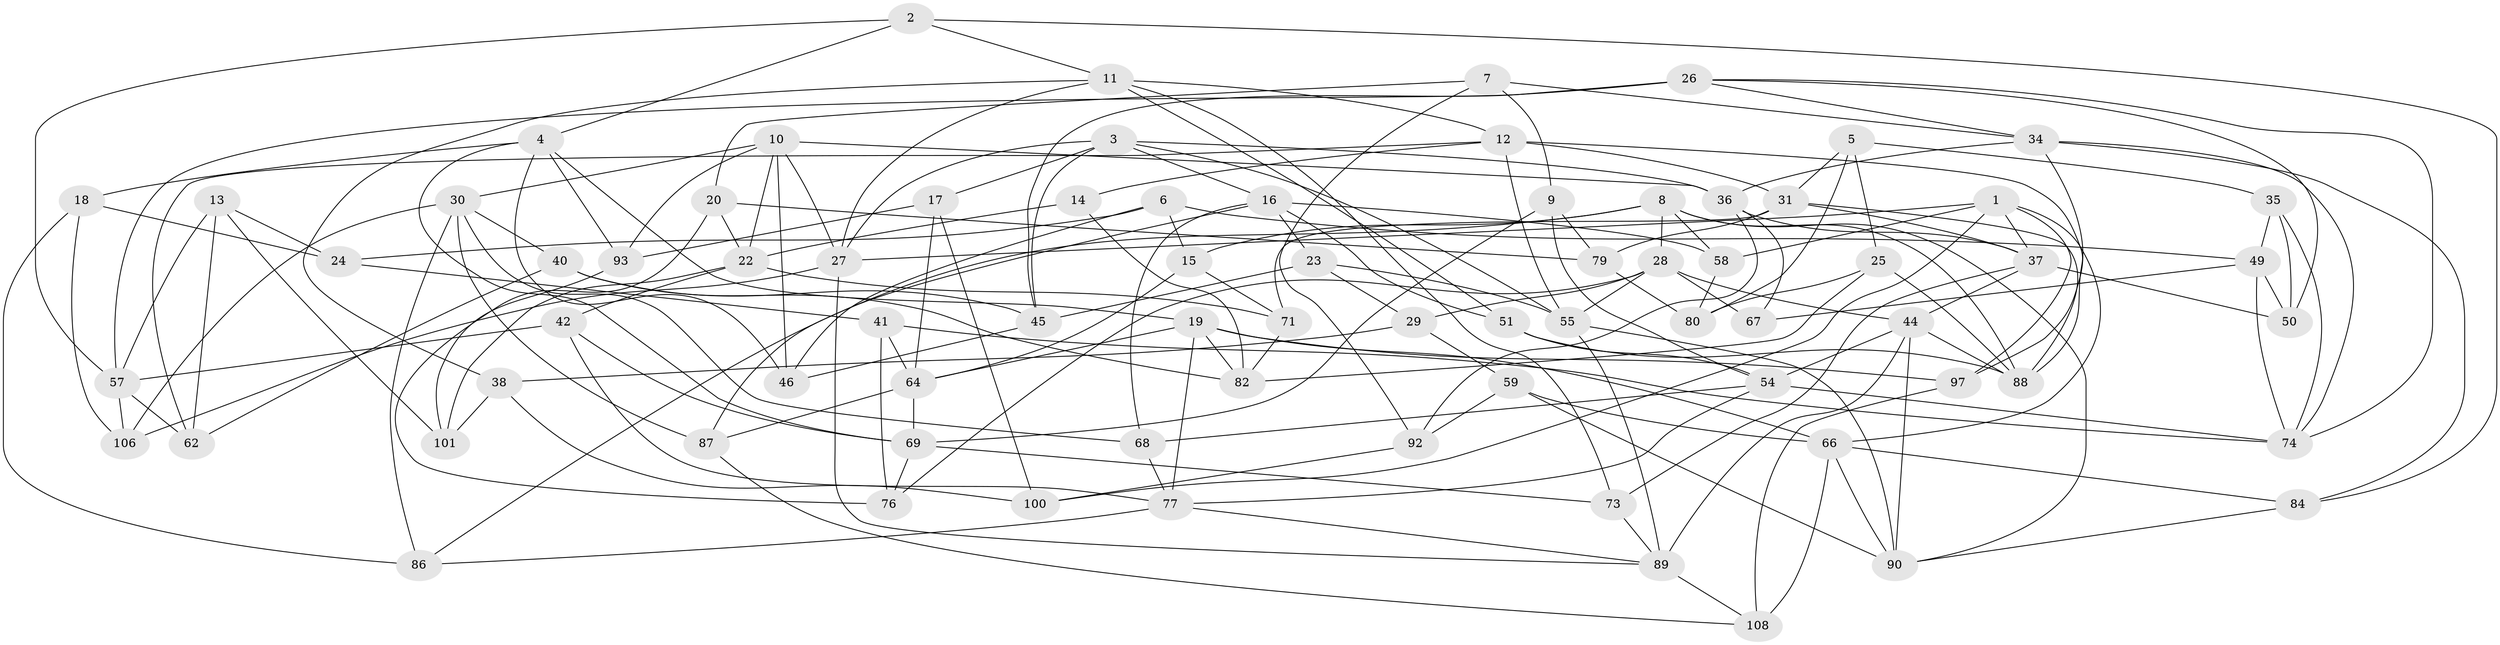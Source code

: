 // original degree distribution, {4: 1.0}
// Generated by graph-tools (version 1.1) at 2025/11/02/27/25 16:11:42]
// undirected, 76 vertices, 182 edges
graph export_dot {
graph [start="1"]
  node [color=gray90,style=filled];
  1 [super="+63"];
  2;
  3 [super="+21"];
  4 [super="+70"];
  5;
  6;
  7;
  8 [super="+65"];
  9;
  10 [super="+60"];
  11 [super="+95"];
  12 [super="+78"];
  13;
  14;
  15;
  16 [super="+81"];
  17;
  18;
  19 [super="+48"];
  20;
  22 [super="+94"];
  23;
  24;
  25;
  26 [super="+39"];
  27 [super="+32"];
  28 [super="+47"];
  29;
  30 [super="+43"];
  31 [super="+33"];
  34 [super="+99"];
  35;
  36 [super="+98"];
  37 [super="+75"];
  38;
  40;
  41;
  42;
  44 [super="+53"];
  45 [super="+72"];
  46;
  49 [super="+52"];
  50;
  51;
  54 [super="+61"];
  55 [super="+56"];
  57 [super="+109"];
  58;
  59;
  62;
  64 [super="+102"];
  66 [super="+83"];
  67;
  68;
  69 [super="+91"];
  71;
  73;
  74 [super="+85"];
  76;
  77 [super="+96"];
  79;
  80;
  82 [super="+105"];
  84;
  86;
  87;
  88 [super="+107"];
  89 [super="+104"];
  90 [super="+103"];
  92;
  93;
  97;
  100;
  101;
  106;
  108;
  1 -- 100;
  1 -- 58;
  1 -- 27;
  1 -- 66;
  1 -- 37;
  1 -- 97;
  2 -- 84;
  2 -- 4;
  2 -- 11;
  2 -- 57;
  3 -- 55;
  3 -- 17;
  3 -- 16;
  3 -- 27;
  3 -- 36;
  3 -- 45;
  4 -- 19;
  4 -- 69;
  4 -- 18;
  4 -- 93;
  4 -- 46;
  5 -- 35;
  5 -- 25;
  5 -- 80;
  5 -- 31;
  6 -- 46;
  6 -- 49;
  6 -- 24;
  6 -- 15;
  7 -- 34;
  7 -- 20;
  7 -- 9;
  7 -- 92;
  8 -- 28;
  8 -- 58;
  8 -- 86;
  8 -- 15;
  8 -- 90;
  8 -- 88;
  9 -- 79;
  9 -- 69;
  9 -- 54;
  10 -- 46;
  10 -- 30;
  10 -- 93;
  10 -- 27;
  10 -- 22;
  10 -- 36;
  11 -- 73;
  11 -- 51;
  11 -- 27;
  11 -- 38;
  11 -- 12;
  12 -- 88;
  12 -- 62;
  12 -- 55;
  12 -- 14;
  12 -- 31;
  13 -- 101;
  13 -- 62;
  13 -- 24;
  13 -- 57;
  14 -- 82 [weight=2];
  14 -- 22;
  15 -- 71;
  15 -- 64;
  16 -- 87;
  16 -- 51;
  16 -- 58;
  16 -- 68;
  16 -- 23;
  17 -- 64;
  17 -- 100;
  17 -- 93;
  18 -- 86;
  18 -- 106;
  18 -- 24;
  19 -- 97;
  19 -- 64;
  19 -- 82;
  19 -- 66;
  19 -- 77;
  20 -- 79;
  20 -- 22;
  20 -- 76;
  22 -- 71;
  22 -- 42;
  22 -- 101;
  23 -- 55;
  23 -- 29;
  23 -- 45;
  24 -- 41;
  25 -- 80;
  25 -- 82;
  25 -- 88;
  26 -- 45 [weight=2];
  26 -- 74;
  26 -- 50;
  26 -- 57;
  26 -- 34;
  27 -- 106;
  27 -- 89;
  28 -- 67;
  28 -- 29;
  28 -- 55;
  28 -- 44;
  28 -- 76;
  29 -- 38;
  29 -- 59;
  30 -- 87;
  30 -- 106;
  30 -- 40;
  30 -- 86;
  30 -- 68;
  31 -- 37;
  31 -- 71;
  31 -- 88;
  31 -- 79;
  34 -- 36;
  34 -- 97;
  34 -- 84;
  34 -- 74;
  35 -- 50;
  35 -- 74;
  35 -- 49;
  36 -- 92;
  36 -- 37;
  36 -- 67;
  37 -- 50;
  37 -- 73;
  37 -- 44;
  38 -- 100;
  38 -- 101;
  40 -- 62;
  40 -- 82;
  40 -- 45;
  41 -- 76;
  41 -- 64;
  41 -- 74;
  42 -- 69;
  42 -- 57;
  42 -- 77;
  44 -- 54;
  44 -- 89;
  44 -- 90;
  44 -- 88;
  45 -- 46;
  49 -- 67 [weight=2];
  49 -- 50;
  49 -- 74;
  51 -- 54;
  51 -- 88;
  54 -- 77;
  54 -- 74;
  54 -- 68;
  55 -- 89;
  55 -- 90;
  57 -- 106;
  57 -- 62;
  58 -- 80;
  59 -- 92;
  59 -- 90;
  59 -- 66;
  64 -- 87;
  64 -- 69;
  66 -- 90;
  66 -- 108;
  66 -- 84;
  68 -- 77;
  69 -- 73;
  69 -- 76;
  71 -- 82;
  73 -- 89;
  77 -- 89;
  77 -- 86;
  79 -- 80;
  84 -- 90;
  87 -- 108;
  89 -- 108;
  92 -- 100;
  93 -- 101;
  97 -- 108;
}

